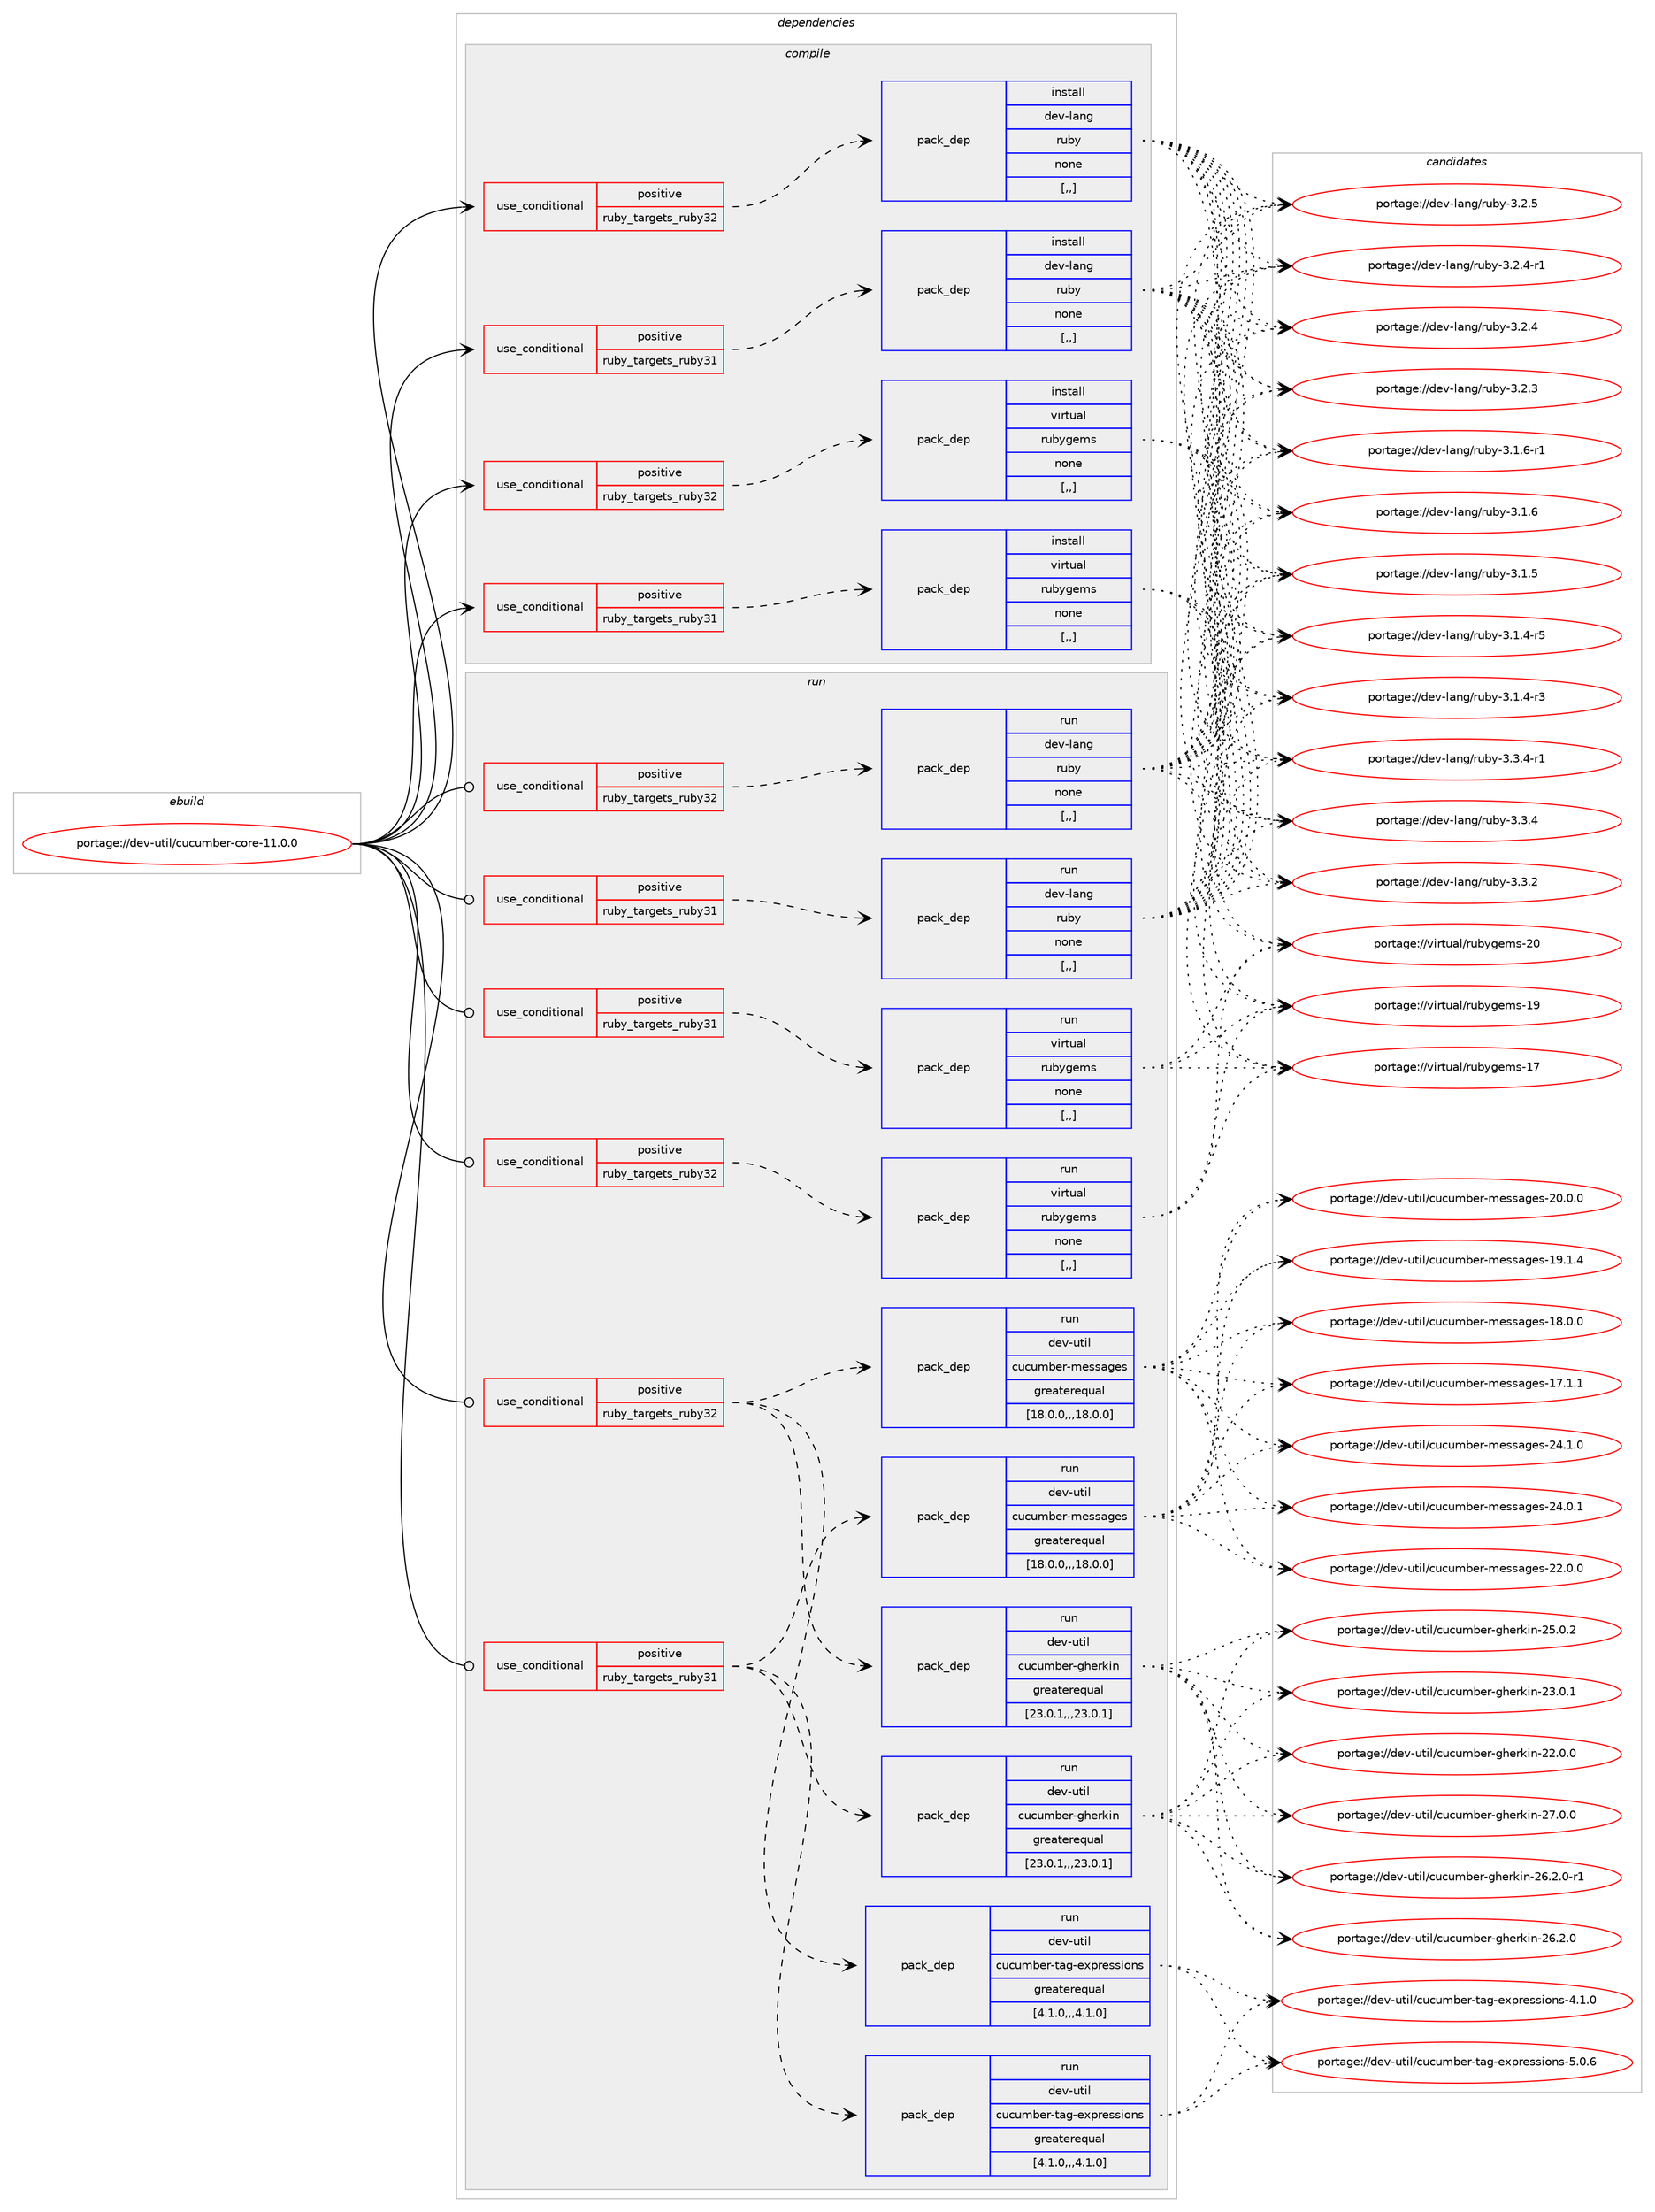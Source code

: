 digraph prolog {

# *************
# Graph options
# *************

newrank=true;
concentrate=true;
compound=true;
graph [rankdir=LR,fontname=Helvetica,fontsize=10,ranksep=1.5];#, ranksep=2.5, nodesep=0.2];
edge  [arrowhead=vee];
node  [fontname=Helvetica,fontsize=10];

# **********
# The ebuild
# **********

subgraph cluster_leftcol {
color=gray;
label=<<i>ebuild</i>>;
id [label="portage://dev-util/cucumber-core-11.0.0", color=red, width=4, href="../dev-util/cucumber-core-11.0.0.svg"];
}

# ****************
# The dependencies
# ****************

subgraph cluster_midcol {
color=gray;
label=<<i>dependencies</i>>;
subgraph cluster_compile {
fillcolor="#eeeeee";
style=filled;
label=<<i>compile</i>>;
subgraph cond59792 {
dependency212744 [label=<<TABLE BORDER="0" CELLBORDER="1" CELLSPACING="0" CELLPADDING="4"><TR><TD ROWSPAN="3" CELLPADDING="10">use_conditional</TD></TR><TR><TD>positive</TD></TR><TR><TD>ruby_targets_ruby31</TD></TR></TABLE>>, shape=none, color=red];
subgraph pack151552 {
dependency212745 [label=<<TABLE BORDER="0" CELLBORDER="1" CELLSPACING="0" CELLPADDING="4" WIDTH="220"><TR><TD ROWSPAN="6" CELLPADDING="30">pack_dep</TD></TR><TR><TD WIDTH="110">install</TD></TR><TR><TD>dev-lang</TD></TR><TR><TD>ruby</TD></TR><TR><TD>none</TD></TR><TR><TD>[,,]</TD></TR></TABLE>>, shape=none, color=blue];
}
dependency212744:e -> dependency212745:w [weight=20,style="dashed",arrowhead="vee"];
}
id:e -> dependency212744:w [weight=20,style="solid",arrowhead="vee"];
subgraph cond59793 {
dependency212746 [label=<<TABLE BORDER="0" CELLBORDER="1" CELLSPACING="0" CELLPADDING="4"><TR><TD ROWSPAN="3" CELLPADDING="10">use_conditional</TD></TR><TR><TD>positive</TD></TR><TR><TD>ruby_targets_ruby31</TD></TR></TABLE>>, shape=none, color=red];
subgraph pack151553 {
dependency212747 [label=<<TABLE BORDER="0" CELLBORDER="1" CELLSPACING="0" CELLPADDING="4" WIDTH="220"><TR><TD ROWSPAN="6" CELLPADDING="30">pack_dep</TD></TR><TR><TD WIDTH="110">install</TD></TR><TR><TD>virtual</TD></TR><TR><TD>rubygems</TD></TR><TR><TD>none</TD></TR><TR><TD>[,,]</TD></TR></TABLE>>, shape=none, color=blue];
}
dependency212746:e -> dependency212747:w [weight=20,style="dashed",arrowhead="vee"];
}
id:e -> dependency212746:w [weight=20,style="solid",arrowhead="vee"];
subgraph cond59794 {
dependency212748 [label=<<TABLE BORDER="0" CELLBORDER="1" CELLSPACING="0" CELLPADDING="4"><TR><TD ROWSPAN="3" CELLPADDING="10">use_conditional</TD></TR><TR><TD>positive</TD></TR><TR><TD>ruby_targets_ruby32</TD></TR></TABLE>>, shape=none, color=red];
subgraph pack151554 {
dependency212749 [label=<<TABLE BORDER="0" CELLBORDER="1" CELLSPACING="0" CELLPADDING="4" WIDTH="220"><TR><TD ROWSPAN="6" CELLPADDING="30">pack_dep</TD></TR><TR><TD WIDTH="110">install</TD></TR><TR><TD>dev-lang</TD></TR><TR><TD>ruby</TD></TR><TR><TD>none</TD></TR><TR><TD>[,,]</TD></TR></TABLE>>, shape=none, color=blue];
}
dependency212748:e -> dependency212749:w [weight=20,style="dashed",arrowhead="vee"];
}
id:e -> dependency212748:w [weight=20,style="solid",arrowhead="vee"];
subgraph cond59795 {
dependency212750 [label=<<TABLE BORDER="0" CELLBORDER="1" CELLSPACING="0" CELLPADDING="4"><TR><TD ROWSPAN="3" CELLPADDING="10">use_conditional</TD></TR><TR><TD>positive</TD></TR><TR><TD>ruby_targets_ruby32</TD></TR></TABLE>>, shape=none, color=red];
subgraph pack151555 {
dependency212751 [label=<<TABLE BORDER="0" CELLBORDER="1" CELLSPACING="0" CELLPADDING="4" WIDTH="220"><TR><TD ROWSPAN="6" CELLPADDING="30">pack_dep</TD></TR><TR><TD WIDTH="110">install</TD></TR><TR><TD>virtual</TD></TR><TR><TD>rubygems</TD></TR><TR><TD>none</TD></TR><TR><TD>[,,]</TD></TR></TABLE>>, shape=none, color=blue];
}
dependency212750:e -> dependency212751:w [weight=20,style="dashed",arrowhead="vee"];
}
id:e -> dependency212750:w [weight=20,style="solid",arrowhead="vee"];
}
subgraph cluster_compileandrun {
fillcolor="#eeeeee";
style=filled;
label=<<i>compile and run</i>>;
}
subgraph cluster_run {
fillcolor="#eeeeee";
style=filled;
label=<<i>run</i>>;
subgraph cond59796 {
dependency212752 [label=<<TABLE BORDER="0" CELLBORDER="1" CELLSPACING="0" CELLPADDING="4"><TR><TD ROWSPAN="3" CELLPADDING="10">use_conditional</TD></TR><TR><TD>positive</TD></TR><TR><TD>ruby_targets_ruby31</TD></TR></TABLE>>, shape=none, color=red];
subgraph pack151556 {
dependency212753 [label=<<TABLE BORDER="0" CELLBORDER="1" CELLSPACING="0" CELLPADDING="4" WIDTH="220"><TR><TD ROWSPAN="6" CELLPADDING="30">pack_dep</TD></TR><TR><TD WIDTH="110">run</TD></TR><TR><TD>dev-lang</TD></TR><TR><TD>ruby</TD></TR><TR><TD>none</TD></TR><TR><TD>[,,]</TD></TR></TABLE>>, shape=none, color=blue];
}
dependency212752:e -> dependency212753:w [weight=20,style="dashed",arrowhead="vee"];
}
id:e -> dependency212752:w [weight=20,style="solid",arrowhead="odot"];
subgraph cond59797 {
dependency212754 [label=<<TABLE BORDER="0" CELLBORDER="1" CELLSPACING="0" CELLPADDING="4"><TR><TD ROWSPAN="3" CELLPADDING="10">use_conditional</TD></TR><TR><TD>positive</TD></TR><TR><TD>ruby_targets_ruby31</TD></TR></TABLE>>, shape=none, color=red];
subgraph pack151557 {
dependency212755 [label=<<TABLE BORDER="0" CELLBORDER="1" CELLSPACING="0" CELLPADDING="4" WIDTH="220"><TR><TD ROWSPAN="6" CELLPADDING="30">pack_dep</TD></TR><TR><TD WIDTH="110">run</TD></TR><TR><TD>dev-util</TD></TR><TR><TD>cucumber-gherkin</TD></TR><TR><TD>greaterequal</TD></TR><TR><TD>[23.0.1,,,23.0.1]</TD></TR></TABLE>>, shape=none, color=blue];
}
dependency212754:e -> dependency212755:w [weight=20,style="dashed",arrowhead="vee"];
subgraph pack151558 {
dependency212756 [label=<<TABLE BORDER="0" CELLBORDER="1" CELLSPACING="0" CELLPADDING="4" WIDTH="220"><TR><TD ROWSPAN="6" CELLPADDING="30">pack_dep</TD></TR><TR><TD WIDTH="110">run</TD></TR><TR><TD>dev-util</TD></TR><TR><TD>cucumber-messages</TD></TR><TR><TD>greaterequal</TD></TR><TR><TD>[18.0.0,,,18.0.0]</TD></TR></TABLE>>, shape=none, color=blue];
}
dependency212754:e -> dependency212756:w [weight=20,style="dashed",arrowhead="vee"];
subgraph pack151559 {
dependency212757 [label=<<TABLE BORDER="0" CELLBORDER="1" CELLSPACING="0" CELLPADDING="4" WIDTH="220"><TR><TD ROWSPAN="6" CELLPADDING="30">pack_dep</TD></TR><TR><TD WIDTH="110">run</TD></TR><TR><TD>dev-util</TD></TR><TR><TD>cucumber-tag-expressions</TD></TR><TR><TD>greaterequal</TD></TR><TR><TD>[4.1.0,,,4.1.0]</TD></TR></TABLE>>, shape=none, color=blue];
}
dependency212754:e -> dependency212757:w [weight=20,style="dashed",arrowhead="vee"];
}
id:e -> dependency212754:w [weight=20,style="solid",arrowhead="odot"];
subgraph cond59798 {
dependency212758 [label=<<TABLE BORDER="0" CELLBORDER="1" CELLSPACING="0" CELLPADDING="4"><TR><TD ROWSPAN="3" CELLPADDING="10">use_conditional</TD></TR><TR><TD>positive</TD></TR><TR><TD>ruby_targets_ruby31</TD></TR></TABLE>>, shape=none, color=red];
subgraph pack151560 {
dependency212759 [label=<<TABLE BORDER="0" CELLBORDER="1" CELLSPACING="0" CELLPADDING="4" WIDTH="220"><TR><TD ROWSPAN="6" CELLPADDING="30">pack_dep</TD></TR><TR><TD WIDTH="110">run</TD></TR><TR><TD>virtual</TD></TR><TR><TD>rubygems</TD></TR><TR><TD>none</TD></TR><TR><TD>[,,]</TD></TR></TABLE>>, shape=none, color=blue];
}
dependency212758:e -> dependency212759:w [weight=20,style="dashed",arrowhead="vee"];
}
id:e -> dependency212758:w [weight=20,style="solid",arrowhead="odot"];
subgraph cond59799 {
dependency212760 [label=<<TABLE BORDER="0" CELLBORDER="1" CELLSPACING="0" CELLPADDING="4"><TR><TD ROWSPAN="3" CELLPADDING="10">use_conditional</TD></TR><TR><TD>positive</TD></TR><TR><TD>ruby_targets_ruby32</TD></TR></TABLE>>, shape=none, color=red];
subgraph pack151561 {
dependency212761 [label=<<TABLE BORDER="0" CELLBORDER="1" CELLSPACING="0" CELLPADDING="4" WIDTH="220"><TR><TD ROWSPAN="6" CELLPADDING="30">pack_dep</TD></TR><TR><TD WIDTH="110">run</TD></TR><TR><TD>dev-lang</TD></TR><TR><TD>ruby</TD></TR><TR><TD>none</TD></TR><TR><TD>[,,]</TD></TR></TABLE>>, shape=none, color=blue];
}
dependency212760:e -> dependency212761:w [weight=20,style="dashed",arrowhead="vee"];
}
id:e -> dependency212760:w [weight=20,style="solid",arrowhead="odot"];
subgraph cond59800 {
dependency212762 [label=<<TABLE BORDER="0" CELLBORDER="1" CELLSPACING="0" CELLPADDING="4"><TR><TD ROWSPAN="3" CELLPADDING="10">use_conditional</TD></TR><TR><TD>positive</TD></TR><TR><TD>ruby_targets_ruby32</TD></TR></TABLE>>, shape=none, color=red];
subgraph pack151562 {
dependency212763 [label=<<TABLE BORDER="0" CELLBORDER="1" CELLSPACING="0" CELLPADDING="4" WIDTH="220"><TR><TD ROWSPAN="6" CELLPADDING="30">pack_dep</TD></TR><TR><TD WIDTH="110">run</TD></TR><TR><TD>dev-util</TD></TR><TR><TD>cucumber-gherkin</TD></TR><TR><TD>greaterequal</TD></TR><TR><TD>[23.0.1,,,23.0.1]</TD></TR></TABLE>>, shape=none, color=blue];
}
dependency212762:e -> dependency212763:w [weight=20,style="dashed",arrowhead="vee"];
subgraph pack151563 {
dependency212764 [label=<<TABLE BORDER="0" CELLBORDER="1" CELLSPACING="0" CELLPADDING="4" WIDTH="220"><TR><TD ROWSPAN="6" CELLPADDING="30">pack_dep</TD></TR><TR><TD WIDTH="110">run</TD></TR><TR><TD>dev-util</TD></TR><TR><TD>cucumber-messages</TD></TR><TR><TD>greaterequal</TD></TR><TR><TD>[18.0.0,,,18.0.0]</TD></TR></TABLE>>, shape=none, color=blue];
}
dependency212762:e -> dependency212764:w [weight=20,style="dashed",arrowhead="vee"];
subgraph pack151564 {
dependency212765 [label=<<TABLE BORDER="0" CELLBORDER="1" CELLSPACING="0" CELLPADDING="4" WIDTH="220"><TR><TD ROWSPAN="6" CELLPADDING="30">pack_dep</TD></TR><TR><TD WIDTH="110">run</TD></TR><TR><TD>dev-util</TD></TR><TR><TD>cucumber-tag-expressions</TD></TR><TR><TD>greaterequal</TD></TR><TR><TD>[4.1.0,,,4.1.0]</TD></TR></TABLE>>, shape=none, color=blue];
}
dependency212762:e -> dependency212765:w [weight=20,style="dashed",arrowhead="vee"];
}
id:e -> dependency212762:w [weight=20,style="solid",arrowhead="odot"];
subgraph cond59801 {
dependency212766 [label=<<TABLE BORDER="0" CELLBORDER="1" CELLSPACING="0" CELLPADDING="4"><TR><TD ROWSPAN="3" CELLPADDING="10">use_conditional</TD></TR><TR><TD>positive</TD></TR><TR><TD>ruby_targets_ruby32</TD></TR></TABLE>>, shape=none, color=red];
subgraph pack151565 {
dependency212767 [label=<<TABLE BORDER="0" CELLBORDER="1" CELLSPACING="0" CELLPADDING="4" WIDTH="220"><TR><TD ROWSPAN="6" CELLPADDING="30">pack_dep</TD></TR><TR><TD WIDTH="110">run</TD></TR><TR><TD>virtual</TD></TR><TR><TD>rubygems</TD></TR><TR><TD>none</TD></TR><TR><TD>[,,]</TD></TR></TABLE>>, shape=none, color=blue];
}
dependency212766:e -> dependency212767:w [weight=20,style="dashed",arrowhead="vee"];
}
id:e -> dependency212766:w [weight=20,style="solid",arrowhead="odot"];
}
}

# **************
# The candidates
# **************

subgraph cluster_choices {
rank=same;
color=gray;
label=<<i>candidates</i>>;

subgraph choice151552 {
color=black;
nodesep=1;
choice100101118451089711010347114117981214551465146524511449 [label="portage://dev-lang/ruby-3.3.4-r1", color=red, width=4,href="../dev-lang/ruby-3.3.4-r1.svg"];
choice10010111845108971101034711411798121455146514652 [label="portage://dev-lang/ruby-3.3.4", color=red, width=4,href="../dev-lang/ruby-3.3.4.svg"];
choice10010111845108971101034711411798121455146514650 [label="portage://dev-lang/ruby-3.3.2", color=red, width=4,href="../dev-lang/ruby-3.3.2.svg"];
choice10010111845108971101034711411798121455146504653 [label="portage://dev-lang/ruby-3.2.5", color=red, width=4,href="../dev-lang/ruby-3.2.5.svg"];
choice100101118451089711010347114117981214551465046524511449 [label="portage://dev-lang/ruby-3.2.4-r1", color=red, width=4,href="../dev-lang/ruby-3.2.4-r1.svg"];
choice10010111845108971101034711411798121455146504652 [label="portage://dev-lang/ruby-3.2.4", color=red, width=4,href="../dev-lang/ruby-3.2.4.svg"];
choice10010111845108971101034711411798121455146504651 [label="portage://dev-lang/ruby-3.2.3", color=red, width=4,href="../dev-lang/ruby-3.2.3.svg"];
choice100101118451089711010347114117981214551464946544511449 [label="portage://dev-lang/ruby-3.1.6-r1", color=red, width=4,href="../dev-lang/ruby-3.1.6-r1.svg"];
choice10010111845108971101034711411798121455146494654 [label="portage://dev-lang/ruby-3.1.6", color=red, width=4,href="../dev-lang/ruby-3.1.6.svg"];
choice10010111845108971101034711411798121455146494653 [label="portage://dev-lang/ruby-3.1.5", color=red, width=4,href="../dev-lang/ruby-3.1.5.svg"];
choice100101118451089711010347114117981214551464946524511453 [label="portage://dev-lang/ruby-3.1.4-r5", color=red, width=4,href="../dev-lang/ruby-3.1.4-r5.svg"];
choice100101118451089711010347114117981214551464946524511451 [label="portage://dev-lang/ruby-3.1.4-r3", color=red, width=4,href="../dev-lang/ruby-3.1.4-r3.svg"];
dependency212745:e -> choice100101118451089711010347114117981214551465146524511449:w [style=dotted,weight="100"];
dependency212745:e -> choice10010111845108971101034711411798121455146514652:w [style=dotted,weight="100"];
dependency212745:e -> choice10010111845108971101034711411798121455146514650:w [style=dotted,weight="100"];
dependency212745:e -> choice10010111845108971101034711411798121455146504653:w [style=dotted,weight="100"];
dependency212745:e -> choice100101118451089711010347114117981214551465046524511449:w [style=dotted,weight="100"];
dependency212745:e -> choice10010111845108971101034711411798121455146504652:w [style=dotted,weight="100"];
dependency212745:e -> choice10010111845108971101034711411798121455146504651:w [style=dotted,weight="100"];
dependency212745:e -> choice100101118451089711010347114117981214551464946544511449:w [style=dotted,weight="100"];
dependency212745:e -> choice10010111845108971101034711411798121455146494654:w [style=dotted,weight="100"];
dependency212745:e -> choice10010111845108971101034711411798121455146494653:w [style=dotted,weight="100"];
dependency212745:e -> choice100101118451089711010347114117981214551464946524511453:w [style=dotted,weight="100"];
dependency212745:e -> choice100101118451089711010347114117981214551464946524511451:w [style=dotted,weight="100"];
}
subgraph choice151553 {
color=black;
nodesep=1;
choice118105114116117971084711411798121103101109115455048 [label="portage://virtual/rubygems-20", color=red, width=4,href="../virtual/rubygems-20.svg"];
choice118105114116117971084711411798121103101109115454957 [label="portage://virtual/rubygems-19", color=red, width=4,href="../virtual/rubygems-19.svg"];
choice118105114116117971084711411798121103101109115454955 [label="portage://virtual/rubygems-17", color=red, width=4,href="../virtual/rubygems-17.svg"];
dependency212747:e -> choice118105114116117971084711411798121103101109115455048:w [style=dotted,weight="100"];
dependency212747:e -> choice118105114116117971084711411798121103101109115454957:w [style=dotted,weight="100"];
dependency212747:e -> choice118105114116117971084711411798121103101109115454955:w [style=dotted,weight="100"];
}
subgraph choice151554 {
color=black;
nodesep=1;
choice100101118451089711010347114117981214551465146524511449 [label="portage://dev-lang/ruby-3.3.4-r1", color=red, width=4,href="../dev-lang/ruby-3.3.4-r1.svg"];
choice10010111845108971101034711411798121455146514652 [label="portage://dev-lang/ruby-3.3.4", color=red, width=4,href="../dev-lang/ruby-3.3.4.svg"];
choice10010111845108971101034711411798121455146514650 [label="portage://dev-lang/ruby-3.3.2", color=red, width=4,href="../dev-lang/ruby-3.3.2.svg"];
choice10010111845108971101034711411798121455146504653 [label="portage://dev-lang/ruby-3.2.5", color=red, width=4,href="../dev-lang/ruby-3.2.5.svg"];
choice100101118451089711010347114117981214551465046524511449 [label="portage://dev-lang/ruby-3.2.4-r1", color=red, width=4,href="../dev-lang/ruby-3.2.4-r1.svg"];
choice10010111845108971101034711411798121455146504652 [label="portage://dev-lang/ruby-3.2.4", color=red, width=4,href="../dev-lang/ruby-3.2.4.svg"];
choice10010111845108971101034711411798121455146504651 [label="portage://dev-lang/ruby-3.2.3", color=red, width=4,href="../dev-lang/ruby-3.2.3.svg"];
choice100101118451089711010347114117981214551464946544511449 [label="portage://dev-lang/ruby-3.1.6-r1", color=red, width=4,href="../dev-lang/ruby-3.1.6-r1.svg"];
choice10010111845108971101034711411798121455146494654 [label="portage://dev-lang/ruby-3.1.6", color=red, width=4,href="../dev-lang/ruby-3.1.6.svg"];
choice10010111845108971101034711411798121455146494653 [label="portage://dev-lang/ruby-3.1.5", color=red, width=4,href="../dev-lang/ruby-3.1.5.svg"];
choice100101118451089711010347114117981214551464946524511453 [label="portage://dev-lang/ruby-3.1.4-r5", color=red, width=4,href="../dev-lang/ruby-3.1.4-r5.svg"];
choice100101118451089711010347114117981214551464946524511451 [label="portage://dev-lang/ruby-3.1.4-r3", color=red, width=4,href="../dev-lang/ruby-3.1.4-r3.svg"];
dependency212749:e -> choice100101118451089711010347114117981214551465146524511449:w [style=dotted,weight="100"];
dependency212749:e -> choice10010111845108971101034711411798121455146514652:w [style=dotted,weight="100"];
dependency212749:e -> choice10010111845108971101034711411798121455146514650:w [style=dotted,weight="100"];
dependency212749:e -> choice10010111845108971101034711411798121455146504653:w [style=dotted,weight="100"];
dependency212749:e -> choice100101118451089711010347114117981214551465046524511449:w [style=dotted,weight="100"];
dependency212749:e -> choice10010111845108971101034711411798121455146504652:w [style=dotted,weight="100"];
dependency212749:e -> choice10010111845108971101034711411798121455146504651:w [style=dotted,weight="100"];
dependency212749:e -> choice100101118451089711010347114117981214551464946544511449:w [style=dotted,weight="100"];
dependency212749:e -> choice10010111845108971101034711411798121455146494654:w [style=dotted,weight="100"];
dependency212749:e -> choice10010111845108971101034711411798121455146494653:w [style=dotted,weight="100"];
dependency212749:e -> choice100101118451089711010347114117981214551464946524511453:w [style=dotted,weight="100"];
dependency212749:e -> choice100101118451089711010347114117981214551464946524511451:w [style=dotted,weight="100"];
}
subgraph choice151555 {
color=black;
nodesep=1;
choice118105114116117971084711411798121103101109115455048 [label="portage://virtual/rubygems-20", color=red, width=4,href="../virtual/rubygems-20.svg"];
choice118105114116117971084711411798121103101109115454957 [label="portage://virtual/rubygems-19", color=red, width=4,href="../virtual/rubygems-19.svg"];
choice118105114116117971084711411798121103101109115454955 [label="portage://virtual/rubygems-17", color=red, width=4,href="../virtual/rubygems-17.svg"];
dependency212751:e -> choice118105114116117971084711411798121103101109115455048:w [style=dotted,weight="100"];
dependency212751:e -> choice118105114116117971084711411798121103101109115454957:w [style=dotted,weight="100"];
dependency212751:e -> choice118105114116117971084711411798121103101109115454955:w [style=dotted,weight="100"];
}
subgraph choice151556 {
color=black;
nodesep=1;
choice100101118451089711010347114117981214551465146524511449 [label="portage://dev-lang/ruby-3.3.4-r1", color=red, width=4,href="../dev-lang/ruby-3.3.4-r1.svg"];
choice10010111845108971101034711411798121455146514652 [label="portage://dev-lang/ruby-3.3.4", color=red, width=4,href="../dev-lang/ruby-3.3.4.svg"];
choice10010111845108971101034711411798121455146514650 [label="portage://dev-lang/ruby-3.3.2", color=red, width=4,href="../dev-lang/ruby-3.3.2.svg"];
choice10010111845108971101034711411798121455146504653 [label="portage://dev-lang/ruby-3.2.5", color=red, width=4,href="../dev-lang/ruby-3.2.5.svg"];
choice100101118451089711010347114117981214551465046524511449 [label="portage://dev-lang/ruby-3.2.4-r1", color=red, width=4,href="../dev-lang/ruby-3.2.4-r1.svg"];
choice10010111845108971101034711411798121455146504652 [label="portage://dev-lang/ruby-3.2.4", color=red, width=4,href="../dev-lang/ruby-3.2.4.svg"];
choice10010111845108971101034711411798121455146504651 [label="portage://dev-lang/ruby-3.2.3", color=red, width=4,href="../dev-lang/ruby-3.2.3.svg"];
choice100101118451089711010347114117981214551464946544511449 [label="portage://dev-lang/ruby-3.1.6-r1", color=red, width=4,href="../dev-lang/ruby-3.1.6-r1.svg"];
choice10010111845108971101034711411798121455146494654 [label="portage://dev-lang/ruby-3.1.6", color=red, width=4,href="../dev-lang/ruby-3.1.6.svg"];
choice10010111845108971101034711411798121455146494653 [label="portage://dev-lang/ruby-3.1.5", color=red, width=4,href="../dev-lang/ruby-3.1.5.svg"];
choice100101118451089711010347114117981214551464946524511453 [label="portage://dev-lang/ruby-3.1.4-r5", color=red, width=4,href="../dev-lang/ruby-3.1.4-r5.svg"];
choice100101118451089711010347114117981214551464946524511451 [label="portage://dev-lang/ruby-3.1.4-r3", color=red, width=4,href="../dev-lang/ruby-3.1.4-r3.svg"];
dependency212753:e -> choice100101118451089711010347114117981214551465146524511449:w [style=dotted,weight="100"];
dependency212753:e -> choice10010111845108971101034711411798121455146514652:w [style=dotted,weight="100"];
dependency212753:e -> choice10010111845108971101034711411798121455146514650:w [style=dotted,weight="100"];
dependency212753:e -> choice10010111845108971101034711411798121455146504653:w [style=dotted,weight="100"];
dependency212753:e -> choice100101118451089711010347114117981214551465046524511449:w [style=dotted,weight="100"];
dependency212753:e -> choice10010111845108971101034711411798121455146504652:w [style=dotted,weight="100"];
dependency212753:e -> choice10010111845108971101034711411798121455146504651:w [style=dotted,weight="100"];
dependency212753:e -> choice100101118451089711010347114117981214551464946544511449:w [style=dotted,weight="100"];
dependency212753:e -> choice10010111845108971101034711411798121455146494654:w [style=dotted,weight="100"];
dependency212753:e -> choice10010111845108971101034711411798121455146494653:w [style=dotted,weight="100"];
dependency212753:e -> choice100101118451089711010347114117981214551464946524511453:w [style=dotted,weight="100"];
dependency212753:e -> choice100101118451089711010347114117981214551464946524511451:w [style=dotted,weight="100"];
}
subgraph choice151557 {
color=black;
nodesep=1;
choice10010111845117116105108479911799117109981011144510310410111410710511045505546484648 [label="portage://dev-util/cucumber-gherkin-27.0.0", color=red, width=4,href="../dev-util/cucumber-gherkin-27.0.0.svg"];
choice100101118451171161051084799117991171099810111445103104101114107105110455054465046484511449 [label="portage://dev-util/cucumber-gherkin-26.2.0-r1", color=red, width=4,href="../dev-util/cucumber-gherkin-26.2.0-r1.svg"];
choice10010111845117116105108479911799117109981011144510310410111410710511045505446504648 [label="portage://dev-util/cucumber-gherkin-26.2.0", color=red, width=4,href="../dev-util/cucumber-gherkin-26.2.0.svg"];
choice10010111845117116105108479911799117109981011144510310410111410710511045505346484650 [label="portage://dev-util/cucumber-gherkin-25.0.2", color=red, width=4,href="../dev-util/cucumber-gherkin-25.0.2.svg"];
choice10010111845117116105108479911799117109981011144510310410111410710511045505146484649 [label="portage://dev-util/cucumber-gherkin-23.0.1", color=red, width=4,href="../dev-util/cucumber-gherkin-23.0.1.svg"];
choice10010111845117116105108479911799117109981011144510310410111410710511045505046484648 [label="portage://dev-util/cucumber-gherkin-22.0.0", color=red, width=4,href="../dev-util/cucumber-gherkin-22.0.0.svg"];
dependency212755:e -> choice10010111845117116105108479911799117109981011144510310410111410710511045505546484648:w [style=dotted,weight="100"];
dependency212755:e -> choice100101118451171161051084799117991171099810111445103104101114107105110455054465046484511449:w [style=dotted,weight="100"];
dependency212755:e -> choice10010111845117116105108479911799117109981011144510310410111410710511045505446504648:w [style=dotted,weight="100"];
dependency212755:e -> choice10010111845117116105108479911799117109981011144510310410111410710511045505346484650:w [style=dotted,weight="100"];
dependency212755:e -> choice10010111845117116105108479911799117109981011144510310410111410710511045505146484649:w [style=dotted,weight="100"];
dependency212755:e -> choice10010111845117116105108479911799117109981011144510310410111410710511045505046484648:w [style=dotted,weight="100"];
}
subgraph choice151558 {
color=black;
nodesep=1;
choice1001011184511711610510847991179911710998101114451091011151159710310111545505246494648 [label="portage://dev-util/cucumber-messages-24.1.0", color=red, width=4,href="../dev-util/cucumber-messages-24.1.0.svg"];
choice1001011184511711610510847991179911710998101114451091011151159710310111545505246484649 [label="portage://dev-util/cucumber-messages-24.0.1", color=red, width=4,href="../dev-util/cucumber-messages-24.0.1.svg"];
choice1001011184511711610510847991179911710998101114451091011151159710310111545505046484648 [label="portage://dev-util/cucumber-messages-22.0.0", color=red, width=4,href="../dev-util/cucumber-messages-22.0.0.svg"];
choice1001011184511711610510847991179911710998101114451091011151159710310111545504846484648 [label="portage://dev-util/cucumber-messages-20.0.0", color=red, width=4,href="../dev-util/cucumber-messages-20.0.0.svg"];
choice1001011184511711610510847991179911710998101114451091011151159710310111545495746494652 [label="portage://dev-util/cucumber-messages-19.1.4", color=red, width=4,href="../dev-util/cucumber-messages-19.1.4.svg"];
choice1001011184511711610510847991179911710998101114451091011151159710310111545495646484648 [label="portage://dev-util/cucumber-messages-18.0.0", color=red, width=4,href="../dev-util/cucumber-messages-18.0.0.svg"];
choice1001011184511711610510847991179911710998101114451091011151159710310111545495546494649 [label="portage://dev-util/cucumber-messages-17.1.1", color=red, width=4,href="../dev-util/cucumber-messages-17.1.1.svg"];
dependency212756:e -> choice1001011184511711610510847991179911710998101114451091011151159710310111545505246494648:w [style=dotted,weight="100"];
dependency212756:e -> choice1001011184511711610510847991179911710998101114451091011151159710310111545505246484649:w [style=dotted,weight="100"];
dependency212756:e -> choice1001011184511711610510847991179911710998101114451091011151159710310111545505046484648:w [style=dotted,weight="100"];
dependency212756:e -> choice1001011184511711610510847991179911710998101114451091011151159710310111545504846484648:w [style=dotted,weight="100"];
dependency212756:e -> choice1001011184511711610510847991179911710998101114451091011151159710310111545495746494652:w [style=dotted,weight="100"];
dependency212756:e -> choice1001011184511711610510847991179911710998101114451091011151159710310111545495646484648:w [style=dotted,weight="100"];
dependency212756:e -> choice1001011184511711610510847991179911710998101114451091011151159710310111545495546494649:w [style=dotted,weight="100"];
}
subgraph choice151559 {
color=black;
nodesep=1;
choice1001011184511711610510847991179911710998101114451169710345101120112114101115115105111110115455346484654 [label="portage://dev-util/cucumber-tag-expressions-5.0.6", color=red, width=4,href="../dev-util/cucumber-tag-expressions-5.0.6.svg"];
choice1001011184511711610510847991179911710998101114451169710345101120112114101115115105111110115455246494648 [label="portage://dev-util/cucumber-tag-expressions-4.1.0", color=red, width=4,href="../dev-util/cucumber-tag-expressions-4.1.0.svg"];
dependency212757:e -> choice1001011184511711610510847991179911710998101114451169710345101120112114101115115105111110115455346484654:w [style=dotted,weight="100"];
dependency212757:e -> choice1001011184511711610510847991179911710998101114451169710345101120112114101115115105111110115455246494648:w [style=dotted,weight="100"];
}
subgraph choice151560 {
color=black;
nodesep=1;
choice118105114116117971084711411798121103101109115455048 [label="portage://virtual/rubygems-20", color=red, width=4,href="../virtual/rubygems-20.svg"];
choice118105114116117971084711411798121103101109115454957 [label="portage://virtual/rubygems-19", color=red, width=4,href="../virtual/rubygems-19.svg"];
choice118105114116117971084711411798121103101109115454955 [label="portage://virtual/rubygems-17", color=red, width=4,href="../virtual/rubygems-17.svg"];
dependency212759:e -> choice118105114116117971084711411798121103101109115455048:w [style=dotted,weight="100"];
dependency212759:e -> choice118105114116117971084711411798121103101109115454957:w [style=dotted,weight="100"];
dependency212759:e -> choice118105114116117971084711411798121103101109115454955:w [style=dotted,weight="100"];
}
subgraph choice151561 {
color=black;
nodesep=1;
choice100101118451089711010347114117981214551465146524511449 [label="portage://dev-lang/ruby-3.3.4-r1", color=red, width=4,href="../dev-lang/ruby-3.3.4-r1.svg"];
choice10010111845108971101034711411798121455146514652 [label="portage://dev-lang/ruby-3.3.4", color=red, width=4,href="../dev-lang/ruby-3.3.4.svg"];
choice10010111845108971101034711411798121455146514650 [label="portage://dev-lang/ruby-3.3.2", color=red, width=4,href="../dev-lang/ruby-3.3.2.svg"];
choice10010111845108971101034711411798121455146504653 [label="portage://dev-lang/ruby-3.2.5", color=red, width=4,href="../dev-lang/ruby-3.2.5.svg"];
choice100101118451089711010347114117981214551465046524511449 [label="portage://dev-lang/ruby-3.2.4-r1", color=red, width=4,href="../dev-lang/ruby-3.2.4-r1.svg"];
choice10010111845108971101034711411798121455146504652 [label="portage://dev-lang/ruby-3.2.4", color=red, width=4,href="../dev-lang/ruby-3.2.4.svg"];
choice10010111845108971101034711411798121455146504651 [label="portage://dev-lang/ruby-3.2.3", color=red, width=4,href="../dev-lang/ruby-3.2.3.svg"];
choice100101118451089711010347114117981214551464946544511449 [label="portage://dev-lang/ruby-3.1.6-r1", color=red, width=4,href="../dev-lang/ruby-3.1.6-r1.svg"];
choice10010111845108971101034711411798121455146494654 [label="portage://dev-lang/ruby-3.1.6", color=red, width=4,href="../dev-lang/ruby-3.1.6.svg"];
choice10010111845108971101034711411798121455146494653 [label="portage://dev-lang/ruby-3.1.5", color=red, width=4,href="../dev-lang/ruby-3.1.5.svg"];
choice100101118451089711010347114117981214551464946524511453 [label="portage://dev-lang/ruby-3.1.4-r5", color=red, width=4,href="../dev-lang/ruby-3.1.4-r5.svg"];
choice100101118451089711010347114117981214551464946524511451 [label="portage://dev-lang/ruby-3.1.4-r3", color=red, width=4,href="../dev-lang/ruby-3.1.4-r3.svg"];
dependency212761:e -> choice100101118451089711010347114117981214551465146524511449:w [style=dotted,weight="100"];
dependency212761:e -> choice10010111845108971101034711411798121455146514652:w [style=dotted,weight="100"];
dependency212761:e -> choice10010111845108971101034711411798121455146514650:w [style=dotted,weight="100"];
dependency212761:e -> choice10010111845108971101034711411798121455146504653:w [style=dotted,weight="100"];
dependency212761:e -> choice100101118451089711010347114117981214551465046524511449:w [style=dotted,weight="100"];
dependency212761:e -> choice10010111845108971101034711411798121455146504652:w [style=dotted,weight="100"];
dependency212761:e -> choice10010111845108971101034711411798121455146504651:w [style=dotted,weight="100"];
dependency212761:e -> choice100101118451089711010347114117981214551464946544511449:w [style=dotted,weight="100"];
dependency212761:e -> choice10010111845108971101034711411798121455146494654:w [style=dotted,weight="100"];
dependency212761:e -> choice10010111845108971101034711411798121455146494653:w [style=dotted,weight="100"];
dependency212761:e -> choice100101118451089711010347114117981214551464946524511453:w [style=dotted,weight="100"];
dependency212761:e -> choice100101118451089711010347114117981214551464946524511451:w [style=dotted,weight="100"];
}
subgraph choice151562 {
color=black;
nodesep=1;
choice10010111845117116105108479911799117109981011144510310410111410710511045505546484648 [label="portage://dev-util/cucumber-gherkin-27.0.0", color=red, width=4,href="../dev-util/cucumber-gherkin-27.0.0.svg"];
choice100101118451171161051084799117991171099810111445103104101114107105110455054465046484511449 [label="portage://dev-util/cucumber-gherkin-26.2.0-r1", color=red, width=4,href="../dev-util/cucumber-gherkin-26.2.0-r1.svg"];
choice10010111845117116105108479911799117109981011144510310410111410710511045505446504648 [label="portage://dev-util/cucumber-gherkin-26.2.0", color=red, width=4,href="../dev-util/cucumber-gherkin-26.2.0.svg"];
choice10010111845117116105108479911799117109981011144510310410111410710511045505346484650 [label="portage://dev-util/cucumber-gherkin-25.0.2", color=red, width=4,href="../dev-util/cucumber-gherkin-25.0.2.svg"];
choice10010111845117116105108479911799117109981011144510310410111410710511045505146484649 [label="portage://dev-util/cucumber-gherkin-23.0.1", color=red, width=4,href="../dev-util/cucumber-gherkin-23.0.1.svg"];
choice10010111845117116105108479911799117109981011144510310410111410710511045505046484648 [label="portage://dev-util/cucumber-gherkin-22.0.0", color=red, width=4,href="../dev-util/cucumber-gherkin-22.0.0.svg"];
dependency212763:e -> choice10010111845117116105108479911799117109981011144510310410111410710511045505546484648:w [style=dotted,weight="100"];
dependency212763:e -> choice100101118451171161051084799117991171099810111445103104101114107105110455054465046484511449:w [style=dotted,weight="100"];
dependency212763:e -> choice10010111845117116105108479911799117109981011144510310410111410710511045505446504648:w [style=dotted,weight="100"];
dependency212763:e -> choice10010111845117116105108479911799117109981011144510310410111410710511045505346484650:w [style=dotted,weight="100"];
dependency212763:e -> choice10010111845117116105108479911799117109981011144510310410111410710511045505146484649:w [style=dotted,weight="100"];
dependency212763:e -> choice10010111845117116105108479911799117109981011144510310410111410710511045505046484648:w [style=dotted,weight="100"];
}
subgraph choice151563 {
color=black;
nodesep=1;
choice1001011184511711610510847991179911710998101114451091011151159710310111545505246494648 [label="portage://dev-util/cucumber-messages-24.1.0", color=red, width=4,href="../dev-util/cucumber-messages-24.1.0.svg"];
choice1001011184511711610510847991179911710998101114451091011151159710310111545505246484649 [label="portage://dev-util/cucumber-messages-24.0.1", color=red, width=4,href="../dev-util/cucumber-messages-24.0.1.svg"];
choice1001011184511711610510847991179911710998101114451091011151159710310111545505046484648 [label="portage://dev-util/cucumber-messages-22.0.0", color=red, width=4,href="../dev-util/cucumber-messages-22.0.0.svg"];
choice1001011184511711610510847991179911710998101114451091011151159710310111545504846484648 [label="portage://dev-util/cucumber-messages-20.0.0", color=red, width=4,href="../dev-util/cucumber-messages-20.0.0.svg"];
choice1001011184511711610510847991179911710998101114451091011151159710310111545495746494652 [label="portage://dev-util/cucumber-messages-19.1.4", color=red, width=4,href="../dev-util/cucumber-messages-19.1.4.svg"];
choice1001011184511711610510847991179911710998101114451091011151159710310111545495646484648 [label="portage://dev-util/cucumber-messages-18.0.0", color=red, width=4,href="../dev-util/cucumber-messages-18.0.0.svg"];
choice1001011184511711610510847991179911710998101114451091011151159710310111545495546494649 [label="portage://dev-util/cucumber-messages-17.1.1", color=red, width=4,href="../dev-util/cucumber-messages-17.1.1.svg"];
dependency212764:e -> choice1001011184511711610510847991179911710998101114451091011151159710310111545505246494648:w [style=dotted,weight="100"];
dependency212764:e -> choice1001011184511711610510847991179911710998101114451091011151159710310111545505246484649:w [style=dotted,weight="100"];
dependency212764:e -> choice1001011184511711610510847991179911710998101114451091011151159710310111545505046484648:w [style=dotted,weight="100"];
dependency212764:e -> choice1001011184511711610510847991179911710998101114451091011151159710310111545504846484648:w [style=dotted,weight="100"];
dependency212764:e -> choice1001011184511711610510847991179911710998101114451091011151159710310111545495746494652:w [style=dotted,weight="100"];
dependency212764:e -> choice1001011184511711610510847991179911710998101114451091011151159710310111545495646484648:w [style=dotted,weight="100"];
dependency212764:e -> choice1001011184511711610510847991179911710998101114451091011151159710310111545495546494649:w [style=dotted,weight="100"];
}
subgraph choice151564 {
color=black;
nodesep=1;
choice1001011184511711610510847991179911710998101114451169710345101120112114101115115105111110115455346484654 [label="portage://dev-util/cucumber-tag-expressions-5.0.6", color=red, width=4,href="../dev-util/cucumber-tag-expressions-5.0.6.svg"];
choice1001011184511711610510847991179911710998101114451169710345101120112114101115115105111110115455246494648 [label="portage://dev-util/cucumber-tag-expressions-4.1.0", color=red, width=4,href="../dev-util/cucumber-tag-expressions-4.1.0.svg"];
dependency212765:e -> choice1001011184511711610510847991179911710998101114451169710345101120112114101115115105111110115455346484654:w [style=dotted,weight="100"];
dependency212765:e -> choice1001011184511711610510847991179911710998101114451169710345101120112114101115115105111110115455246494648:w [style=dotted,weight="100"];
}
subgraph choice151565 {
color=black;
nodesep=1;
choice118105114116117971084711411798121103101109115455048 [label="portage://virtual/rubygems-20", color=red, width=4,href="../virtual/rubygems-20.svg"];
choice118105114116117971084711411798121103101109115454957 [label="portage://virtual/rubygems-19", color=red, width=4,href="../virtual/rubygems-19.svg"];
choice118105114116117971084711411798121103101109115454955 [label="portage://virtual/rubygems-17", color=red, width=4,href="../virtual/rubygems-17.svg"];
dependency212767:e -> choice118105114116117971084711411798121103101109115455048:w [style=dotted,weight="100"];
dependency212767:e -> choice118105114116117971084711411798121103101109115454957:w [style=dotted,weight="100"];
dependency212767:e -> choice118105114116117971084711411798121103101109115454955:w [style=dotted,weight="100"];
}
}

}
